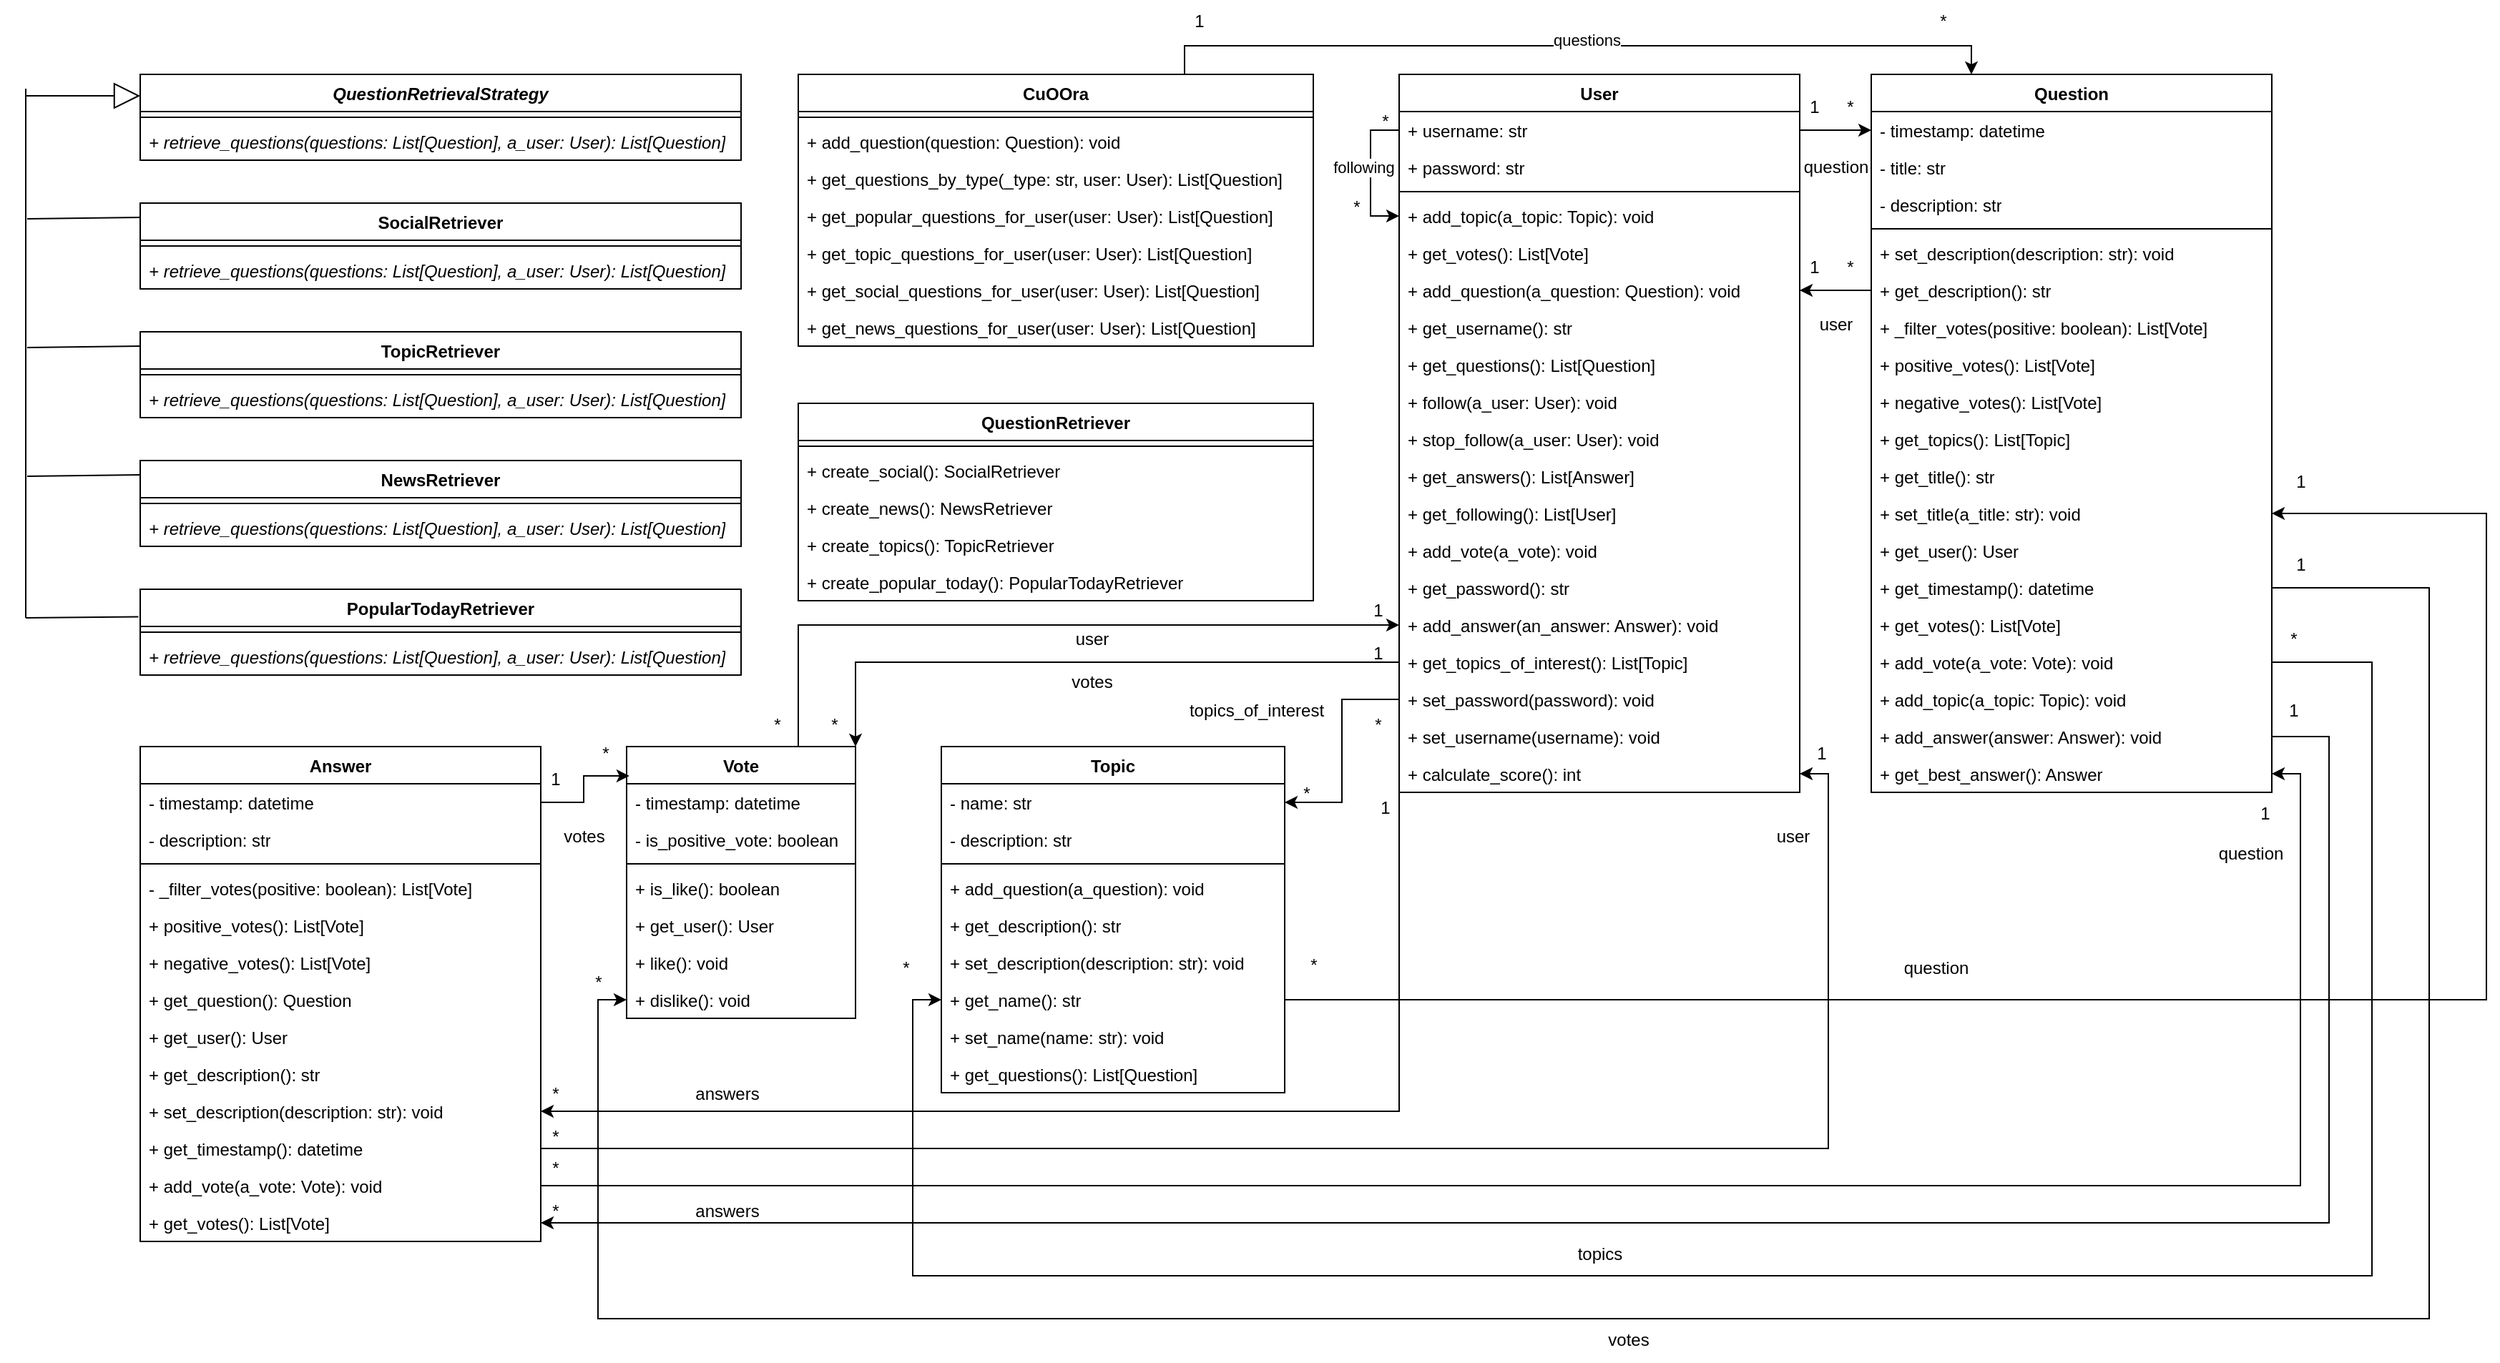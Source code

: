 <mxfile version="26.2.1">
  <diagram id="C5RBs43oDa-KdzZeNtuy" name="Page-1">
    <mxGraphModel dx="1207" dy="559" grid="1" gridSize="10" guides="1" tooltips="1" connect="1" arrows="1" fold="1" page="1" pageScale="1" pageWidth="827" pageHeight="1169" math="0" shadow="0">
      <root>
        <mxCell id="WIyWlLk6GJQsqaUBKTNV-0" />
        <mxCell id="WIyWlLk6GJQsqaUBKTNV-1" parent="WIyWlLk6GJQsqaUBKTNV-0" />
        <mxCell id="xFbKde7VfyN_ojjTYTvC-128" style="edgeStyle=orthogonalEdgeStyle;rounded=0;orthogonalLoop=1;jettySize=auto;html=1;exitX=0.75;exitY=0;exitDx=0;exitDy=0;entryX=0.25;entryY=0;entryDx=0;entryDy=0;" parent="WIyWlLk6GJQsqaUBKTNV-1" source="xFbKde7VfyN_ojjTYTvC-0" target="xFbKde7VfyN_ojjTYTvC-89" edge="1">
          <mxGeometry relative="1" as="geometry" />
        </mxCell>
        <mxCell id="XX5u9pZecFSkbm5xjFgC-2" value="questions" style="edgeLabel;html=1;align=center;verticalAlign=middle;resizable=0;points=[];" vertex="1" connectable="0" parent="xFbKde7VfyN_ojjTYTvC-128">
          <mxGeometry x="0.021" y="4" relative="1" as="geometry">
            <mxPoint as="offset" />
          </mxGeometry>
        </mxCell>
        <mxCell id="xFbKde7VfyN_ojjTYTvC-0" value="CuOOra" style="swimlane;fontStyle=1;align=center;verticalAlign=top;childLayout=stackLayout;horizontal=1;startSize=26;horizontalStack=0;resizeParent=1;resizeParentMax=0;resizeLast=0;collapsible=1;marginBottom=0;whiteSpace=wrap;html=1;" parent="WIyWlLk6GJQsqaUBKTNV-1" vertex="1">
          <mxGeometry x="580" y="240" width="360" height="190" as="geometry" />
        </mxCell>
        <mxCell id="xFbKde7VfyN_ojjTYTvC-2" value="" style="line;strokeWidth=1;fillColor=none;align=left;verticalAlign=middle;spacingTop=-1;spacingLeft=3;spacingRight=3;rotatable=0;labelPosition=right;points=[];portConstraint=eastwest;strokeColor=inherit;" parent="xFbKde7VfyN_ojjTYTvC-0" vertex="1">
          <mxGeometry y="26" width="360" height="8" as="geometry" />
        </mxCell>
        <mxCell id="xFbKde7VfyN_ojjTYTvC-3" value="+ add_question(question: Question): void" style="text;strokeColor=none;fillColor=none;align=left;verticalAlign=top;spacingLeft=4;spacingRight=4;overflow=hidden;rotatable=0;points=[[0,0.5],[1,0.5]];portConstraint=eastwest;whiteSpace=wrap;html=1;" parent="xFbKde7VfyN_ojjTYTvC-0" vertex="1">
          <mxGeometry y="34" width="360" height="26" as="geometry" />
        </mxCell>
        <mxCell id="xFbKde7VfyN_ojjTYTvC-6" value="+ get_questions_by_type(_type: str, user: User): List[Question]&lt;span style=&quot;color: rgba(0, 0, 0, 0); font-family: monospace; font-size: 0px; text-wrap-mode: nowrap;&quot;&gt;%dd3CmxGraphModel%3E%3Croot%3E%3CmxCell%20id%3D%220%22%2F%3E%3CmxCell%20id%3D%221%22%20parent%3D%220%22%2F%3E%3CmxCell%20id%3D%222%22%20value%3D%22%2B%20add_question(question)%3A%20void%22%20style%3D%22text%3BstrokeColor%3Dnone%3BfillColor%3Dnone%3Balign%3Dleft%3BverticalAlign%3Dtop%3BspacingLeft%3D4%3BspacingRight%3D4%3Boverflow%3Dhidden%3Brotatable%3D0%3Bpoints%3D%5B%5B0%2C0.5%5D%2C%5B1%2C0.5%5D%5D%3BportConstraint%3Deastwest%3BwhiteSpace%3Dwrap%3Bhtml%3D1%3B%22%20vertex%3D%221%22%20parent%3D%221%22%3E%3CmxGeometry%20x%3D%22480%22%20y%3D%22744%22%20width%3D%22190%22%20height%3D%2226%22%20as%3D%22geometry%22%2F%3E%3C%2FmxCell%3E%3C%2Froot%3E%3C%2FmxGraphModel%3E&lt;/span&gt;" style="text;strokeColor=none;fillColor=none;align=left;verticalAlign=top;spacingLeft=4;spacingRight=4;overflow=hidden;rotatable=0;points=[[0,0.5],[1,0.5]];portConstraint=eastwest;whiteSpace=wrap;html=1;" parent="xFbKde7VfyN_ojjTYTvC-0" vertex="1">
          <mxGeometry y="60" width="360" height="26" as="geometry" />
        </mxCell>
        <mxCell id="xFbKde7VfyN_ojjTYTvC-14" value="+&amp;nbsp;get_popular_questions_for_user(user: User): List[Question]" style="text;strokeColor=none;fillColor=none;align=left;verticalAlign=top;spacingLeft=4;spacingRight=4;overflow=hidden;rotatable=0;points=[[0,0.5],[1,0.5]];portConstraint=eastwest;whiteSpace=wrap;html=1;" parent="xFbKde7VfyN_ojjTYTvC-0" vertex="1">
          <mxGeometry y="86" width="360" height="26" as="geometry" />
        </mxCell>
        <mxCell id="xFbKde7VfyN_ojjTYTvC-13" value="+&amp;nbsp;get_topic_questions_for_user(user: User): List[Question]" style="text;strokeColor=none;fillColor=none;align=left;verticalAlign=top;spacingLeft=4;spacingRight=4;overflow=hidden;rotatable=0;points=[[0,0.5],[1,0.5]];portConstraint=eastwest;whiteSpace=wrap;html=1;" parent="xFbKde7VfyN_ojjTYTvC-0" vertex="1">
          <mxGeometry y="112" width="360" height="26" as="geometry" />
        </mxCell>
        <mxCell id="xFbKde7VfyN_ojjTYTvC-15" value="+&amp;nbsp;get_social_questions_for_user(user: User): List[Question]" style="text;strokeColor=none;fillColor=none;align=left;verticalAlign=top;spacingLeft=4;spacingRight=4;overflow=hidden;rotatable=0;points=[[0,0.5],[1,0.5]];portConstraint=eastwest;whiteSpace=wrap;html=1;" parent="xFbKde7VfyN_ojjTYTvC-0" vertex="1">
          <mxGeometry y="138" width="360" height="26" as="geometry" />
        </mxCell>
        <mxCell id="xFbKde7VfyN_ojjTYTvC-16" value="+&amp;nbsp;get_news_questions_for_user(user: User): List[Question]" style="text;strokeColor=none;fillColor=none;align=left;verticalAlign=top;spacingLeft=4;spacingRight=4;overflow=hidden;rotatable=0;points=[[0,0.5],[1,0.5]];portConstraint=eastwest;whiteSpace=wrap;html=1;" parent="xFbKde7VfyN_ojjTYTvC-0" vertex="1">
          <mxGeometry y="164" width="360" height="26" as="geometry" />
        </mxCell>
        <mxCell id="xFbKde7VfyN_ojjTYTvC-7" value="&lt;i&gt;QuestionRetrievalStrategy&lt;/i&gt;" style="swimlane;fontStyle=1;align=center;verticalAlign=top;childLayout=stackLayout;horizontal=1;startSize=26;horizontalStack=0;resizeParent=1;resizeParentMax=0;resizeLast=0;collapsible=1;marginBottom=0;whiteSpace=wrap;html=1;" parent="WIyWlLk6GJQsqaUBKTNV-1" vertex="1">
          <mxGeometry x="120" y="240" width="420" height="60" as="geometry" />
        </mxCell>
        <mxCell id="xFbKde7VfyN_ojjTYTvC-9" value="" style="line;strokeWidth=1;fillColor=none;align=left;verticalAlign=middle;spacingTop=-1;spacingLeft=3;spacingRight=3;rotatable=0;labelPosition=right;points=[];portConstraint=eastwest;strokeColor=inherit;" parent="xFbKde7VfyN_ojjTYTvC-7" vertex="1">
          <mxGeometry y="26" width="420" height="8" as="geometry" />
        </mxCell>
        <mxCell id="xFbKde7VfyN_ojjTYTvC-10" value="&lt;i&gt;+&amp;nbsp;retrieve_questions(questions: List[Question], a_user: User): List[Question]&lt;/i&gt;" style="text;strokeColor=none;fillColor=none;align=left;verticalAlign=top;spacingLeft=4;spacingRight=4;overflow=hidden;rotatable=0;points=[[0,0.5],[1,0.5]];portConstraint=eastwest;whiteSpace=wrap;html=1;" parent="xFbKde7VfyN_ojjTYTvC-7" vertex="1">
          <mxGeometry y="34" width="420" height="26" as="geometry" />
        </mxCell>
        <mxCell id="xFbKde7VfyN_ojjTYTvC-18" value="SocialRetriever" style="swimlane;fontStyle=1;align=center;verticalAlign=top;childLayout=stackLayout;horizontal=1;startSize=26;horizontalStack=0;resizeParent=1;resizeParentMax=0;resizeLast=0;collapsible=1;marginBottom=0;whiteSpace=wrap;html=1;" parent="WIyWlLk6GJQsqaUBKTNV-1" vertex="1">
          <mxGeometry x="120" y="330" width="420" height="60" as="geometry" />
        </mxCell>
        <mxCell id="xFbKde7VfyN_ojjTYTvC-20" value="" style="line;strokeWidth=1;fillColor=none;align=left;verticalAlign=middle;spacingTop=-1;spacingLeft=3;spacingRight=3;rotatable=0;labelPosition=right;points=[];portConstraint=eastwest;strokeColor=inherit;" parent="xFbKde7VfyN_ojjTYTvC-18" vertex="1">
          <mxGeometry y="26" width="420" height="8" as="geometry" />
        </mxCell>
        <mxCell id="xFbKde7VfyN_ojjTYTvC-21" value="&lt;i&gt;+&amp;nbsp;retrieve_questions(questions: List[Question], a_user: User): List[Question]&lt;/i&gt;" style="text;strokeColor=none;fillColor=none;align=left;verticalAlign=top;spacingLeft=4;spacingRight=4;overflow=hidden;rotatable=0;points=[[0,0.5],[1,0.5]];portConstraint=eastwest;whiteSpace=wrap;html=1;" parent="xFbKde7VfyN_ojjTYTvC-18" vertex="1">
          <mxGeometry y="34" width="420" height="26" as="geometry" />
        </mxCell>
        <mxCell id="xFbKde7VfyN_ojjTYTvC-22" value="TopicRetriever" style="swimlane;fontStyle=1;align=center;verticalAlign=top;childLayout=stackLayout;horizontal=1;startSize=26;horizontalStack=0;resizeParent=1;resizeParentMax=0;resizeLast=0;collapsible=1;marginBottom=0;whiteSpace=wrap;html=1;" parent="WIyWlLk6GJQsqaUBKTNV-1" vertex="1">
          <mxGeometry x="120" y="420" width="420" height="60" as="geometry" />
        </mxCell>
        <mxCell id="xFbKde7VfyN_ojjTYTvC-24" value="" style="line;strokeWidth=1;fillColor=none;align=left;verticalAlign=middle;spacingTop=-1;spacingLeft=3;spacingRight=3;rotatable=0;labelPosition=right;points=[];portConstraint=eastwest;strokeColor=inherit;" parent="xFbKde7VfyN_ojjTYTvC-22" vertex="1">
          <mxGeometry y="26" width="420" height="8" as="geometry" />
        </mxCell>
        <mxCell id="xFbKde7VfyN_ojjTYTvC-25" value="&lt;i&gt;+&amp;nbsp;retrieve_questions(questions: List[Question], a_user: User): List[Question]&lt;/i&gt;" style="text;strokeColor=none;fillColor=none;align=left;verticalAlign=top;spacingLeft=4;spacingRight=4;overflow=hidden;rotatable=0;points=[[0,0.5],[1,0.5]];portConstraint=eastwest;whiteSpace=wrap;html=1;" parent="xFbKde7VfyN_ojjTYTvC-22" vertex="1">
          <mxGeometry y="34" width="420" height="26" as="geometry" />
        </mxCell>
        <mxCell id="xFbKde7VfyN_ojjTYTvC-26" value="NewsRetriever" style="swimlane;fontStyle=1;align=center;verticalAlign=top;childLayout=stackLayout;horizontal=1;startSize=26;horizontalStack=0;resizeParent=1;resizeParentMax=0;resizeLast=0;collapsible=1;marginBottom=0;whiteSpace=wrap;html=1;" parent="WIyWlLk6GJQsqaUBKTNV-1" vertex="1">
          <mxGeometry x="120" y="510" width="420" height="60" as="geometry" />
        </mxCell>
        <mxCell id="xFbKde7VfyN_ojjTYTvC-28" value="" style="line;strokeWidth=1;fillColor=none;align=left;verticalAlign=middle;spacingTop=-1;spacingLeft=3;spacingRight=3;rotatable=0;labelPosition=right;points=[];portConstraint=eastwest;strokeColor=inherit;" parent="xFbKde7VfyN_ojjTYTvC-26" vertex="1">
          <mxGeometry y="26" width="420" height="8" as="geometry" />
        </mxCell>
        <mxCell id="xFbKde7VfyN_ojjTYTvC-29" value="&lt;i&gt;+&amp;nbsp;retrieve_questions(questions: List[Question], a_user: User): List[Question]&lt;/i&gt;" style="text;strokeColor=none;fillColor=none;align=left;verticalAlign=top;spacingLeft=4;spacingRight=4;overflow=hidden;rotatable=0;points=[[0,0.5],[1,0.5]];portConstraint=eastwest;whiteSpace=wrap;html=1;" parent="xFbKde7VfyN_ojjTYTvC-26" vertex="1">
          <mxGeometry y="34" width="420" height="26" as="geometry" />
        </mxCell>
        <mxCell id="xFbKde7VfyN_ojjTYTvC-30" value="PopularTodayRetriever" style="swimlane;fontStyle=1;align=center;verticalAlign=top;childLayout=stackLayout;horizontal=1;startSize=26;horizontalStack=0;resizeParent=1;resizeParentMax=0;resizeLast=0;collapsible=1;marginBottom=0;whiteSpace=wrap;html=1;" parent="WIyWlLk6GJQsqaUBKTNV-1" vertex="1">
          <mxGeometry x="120" y="600" width="420" height="60" as="geometry" />
        </mxCell>
        <mxCell id="xFbKde7VfyN_ojjTYTvC-31" value="" style="line;strokeWidth=1;fillColor=none;align=left;verticalAlign=middle;spacingTop=-1;spacingLeft=3;spacingRight=3;rotatable=0;labelPosition=right;points=[];portConstraint=eastwest;strokeColor=inherit;" parent="xFbKde7VfyN_ojjTYTvC-30" vertex="1">
          <mxGeometry y="26" width="420" height="8" as="geometry" />
        </mxCell>
        <mxCell id="xFbKde7VfyN_ojjTYTvC-32" value="&lt;i&gt;+&amp;nbsp;retrieve_questions(questions: List[Question], a_user: User): List[Question]&lt;/i&gt;" style="text;strokeColor=none;fillColor=none;align=left;verticalAlign=top;spacingLeft=4;spacingRight=4;overflow=hidden;rotatable=0;points=[[0,0.5],[1,0.5]];portConstraint=eastwest;whiteSpace=wrap;html=1;" parent="xFbKde7VfyN_ojjTYTvC-30" vertex="1">
          <mxGeometry y="34" width="420" height="26" as="geometry" />
        </mxCell>
        <mxCell id="xFbKde7VfyN_ojjTYTvC-33" value="QuestionRetriever" style="swimlane;fontStyle=1;align=center;verticalAlign=top;childLayout=stackLayout;horizontal=1;startSize=26;horizontalStack=0;resizeParent=1;resizeParentMax=0;resizeLast=0;collapsible=1;marginBottom=0;whiteSpace=wrap;html=1;" parent="WIyWlLk6GJQsqaUBKTNV-1" vertex="1">
          <mxGeometry x="580" y="470" width="360" height="138" as="geometry" />
        </mxCell>
        <mxCell id="xFbKde7VfyN_ojjTYTvC-35" value="" style="line;strokeWidth=1;fillColor=none;align=left;verticalAlign=middle;spacingTop=-1;spacingLeft=3;spacingRight=3;rotatable=0;labelPosition=right;points=[];portConstraint=eastwest;strokeColor=inherit;" parent="xFbKde7VfyN_ojjTYTvC-33" vertex="1">
          <mxGeometry y="26" width="360" height="8" as="geometry" />
        </mxCell>
        <mxCell id="xFbKde7VfyN_ojjTYTvC-36" value="+ create_social(): SocialRetriever" style="text;strokeColor=none;fillColor=none;align=left;verticalAlign=top;spacingLeft=4;spacingRight=4;overflow=hidden;rotatable=0;points=[[0,0.5],[1,0.5]];portConstraint=eastwest;whiteSpace=wrap;html=1;" parent="xFbKde7VfyN_ojjTYTvC-33" vertex="1">
          <mxGeometry y="34" width="360" height="26" as="geometry" />
        </mxCell>
        <mxCell id="xFbKde7VfyN_ojjTYTvC-37" value="+ create_news(): NewsRetriever" style="text;strokeColor=none;fillColor=none;align=left;verticalAlign=top;spacingLeft=4;spacingRight=4;overflow=hidden;rotatable=0;points=[[0,0.5],[1,0.5]];portConstraint=eastwest;whiteSpace=wrap;html=1;" parent="xFbKde7VfyN_ojjTYTvC-33" vertex="1">
          <mxGeometry y="60" width="360" height="26" as="geometry" />
        </mxCell>
        <mxCell id="xFbKde7VfyN_ojjTYTvC-38" value="+ create_topics(): TopicRetriever" style="text;strokeColor=none;fillColor=none;align=left;verticalAlign=top;spacingLeft=4;spacingRight=4;overflow=hidden;rotatable=0;points=[[0,0.5],[1,0.5]];portConstraint=eastwest;whiteSpace=wrap;html=1;" parent="xFbKde7VfyN_ojjTYTvC-33" vertex="1">
          <mxGeometry y="86" width="360" height="26" as="geometry" />
        </mxCell>
        <mxCell id="xFbKde7VfyN_ojjTYTvC-39" value="+ create_popular_today(): PopularTodayRetriever" style="text;strokeColor=none;fillColor=none;align=left;verticalAlign=top;spacingLeft=4;spacingRight=4;overflow=hidden;rotatable=0;points=[[0,0.5],[1,0.5]];portConstraint=eastwest;whiteSpace=wrap;html=1;" parent="xFbKde7VfyN_ojjTYTvC-33" vertex="1">
          <mxGeometry y="112" width="360" height="26" as="geometry" />
        </mxCell>
        <mxCell id="xFbKde7VfyN_ojjTYTvC-40" value="Answer" style="swimlane;fontStyle=1;align=center;verticalAlign=top;childLayout=stackLayout;horizontal=1;startSize=26;horizontalStack=0;resizeParent=1;resizeParentMax=0;resizeLast=0;collapsible=1;marginBottom=0;whiteSpace=wrap;html=1;" parent="WIyWlLk6GJQsqaUBKTNV-1" vertex="1">
          <mxGeometry x="120" y="710" width="280" height="346" as="geometry" />
        </mxCell>
        <mxCell id="xFbKde7VfyN_ojjTYTvC-41" value="- timestamp: datetime" style="text;strokeColor=none;fillColor=none;align=left;verticalAlign=top;spacingLeft=4;spacingRight=4;overflow=hidden;rotatable=0;points=[[0,0.5],[1,0.5]];portConstraint=eastwest;whiteSpace=wrap;html=1;" parent="xFbKde7VfyN_ojjTYTvC-40" vertex="1">
          <mxGeometry y="26" width="280" height="26" as="geometry" />
        </mxCell>
        <mxCell id="xFbKde7VfyN_ojjTYTvC-44" value="- description: str" style="text;strokeColor=none;fillColor=none;align=left;verticalAlign=top;spacingLeft=4;spacingRight=4;overflow=hidden;rotatable=0;points=[[0,0.5],[1,0.5]];portConstraint=eastwest;whiteSpace=wrap;html=1;" parent="xFbKde7VfyN_ojjTYTvC-40" vertex="1">
          <mxGeometry y="52" width="280" height="26" as="geometry" />
        </mxCell>
        <mxCell id="xFbKde7VfyN_ojjTYTvC-42" value="" style="line;strokeWidth=1;fillColor=none;align=left;verticalAlign=middle;spacingTop=-1;spacingLeft=3;spacingRight=3;rotatable=0;labelPosition=right;points=[];portConstraint=eastwest;strokeColor=inherit;" parent="xFbKde7VfyN_ojjTYTvC-40" vertex="1">
          <mxGeometry y="78" width="280" height="8" as="geometry" />
        </mxCell>
        <mxCell id="xFbKde7VfyN_ojjTYTvC-43" value="- _filter_votes(positive: boolean): List[Vote]" style="text;strokeColor=none;fillColor=none;align=left;verticalAlign=top;spacingLeft=4;spacingRight=4;overflow=hidden;rotatable=0;points=[[0,0.5],[1,0.5]];portConstraint=eastwest;whiteSpace=wrap;html=1;" parent="xFbKde7VfyN_ojjTYTvC-40" vertex="1">
          <mxGeometry y="86" width="280" height="26" as="geometry" />
        </mxCell>
        <mxCell id="xFbKde7VfyN_ojjTYTvC-45" value="+&amp;nbsp;positive_votes(): List[Vote]" style="text;strokeColor=none;fillColor=none;align=left;verticalAlign=top;spacingLeft=4;spacingRight=4;overflow=hidden;rotatable=0;points=[[0,0.5],[1,0.5]];portConstraint=eastwest;whiteSpace=wrap;html=1;" parent="xFbKde7VfyN_ojjTYTvC-40" vertex="1">
          <mxGeometry y="112" width="280" height="26" as="geometry" />
        </mxCell>
        <mxCell id="xFbKde7VfyN_ojjTYTvC-46" value="+ negative_votes(): List[Vote]" style="text;strokeColor=none;fillColor=none;align=left;verticalAlign=top;spacingLeft=4;spacingRight=4;overflow=hidden;rotatable=0;points=[[0,0.5],[1,0.5]];portConstraint=eastwest;whiteSpace=wrap;html=1;" parent="xFbKde7VfyN_ojjTYTvC-40" vertex="1">
          <mxGeometry y="138" width="280" height="26" as="geometry" />
        </mxCell>
        <mxCell id="xFbKde7VfyN_ojjTYTvC-47" value="+ get_question(): Question" style="text;strokeColor=none;fillColor=none;align=left;verticalAlign=top;spacingLeft=4;spacingRight=4;overflow=hidden;rotatable=0;points=[[0,0.5],[1,0.5]];portConstraint=eastwest;whiteSpace=wrap;html=1;" parent="xFbKde7VfyN_ojjTYTvC-40" vertex="1">
          <mxGeometry y="164" width="280" height="26" as="geometry" />
        </mxCell>
        <mxCell id="xFbKde7VfyN_ojjTYTvC-48" value="+ get_user(): User" style="text;strokeColor=none;fillColor=none;align=left;verticalAlign=top;spacingLeft=4;spacingRight=4;overflow=hidden;rotatable=0;points=[[0,0.5],[1,0.5]];portConstraint=eastwest;whiteSpace=wrap;html=1;" parent="xFbKde7VfyN_ojjTYTvC-40" vertex="1">
          <mxGeometry y="190" width="280" height="26" as="geometry" />
        </mxCell>
        <mxCell id="xFbKde7VfyN_ojjTYTvC-50" value="+ get_description(): str" style="text;strokeColor=none;fillColor=none;align=left;verticalAlign=top;spacingLeft=4;spacingRight=4;overflow=hidden;rotatable=0;points=[[0,0.5],[1,0.5]];portConstraint=eastwest;whiteSpace=wrap;html=1;" parent="xFbKde7VfyN_ojjTYTvC-40" vertex="1">
          <mxGeometry y="216" width="280" height="26" as="geometry" />
        </mxCell>
        <mxCell id="xFbKde7VfyN_ojjTYTvC-49" value="+ set_description(description: str): void" style="text;strokeColor=none;fillColor=none;align=left;verticalAlign=top;spacingLeft=4;spacingRight=4;overflow=hidden;rotatable=0;points=[[0,0.5],[1,0.5]];portConstraint=eastwest;whiteSpace=wrap;html=1;" parent="xFbKde7VfyN_ojjTYTvC-40" vertex="1">
          <mxGeometry y="242" width="280" height="26" as="geometry" />
        </mxCell>
        <mxCell id="xFbKde7VfyN_ojjTYTvC-51" value="+ get_timestamp(): datetime" style="text;strokeColor=none;fillColor=none;align=left;verticalAlign=top;spacingLeft=4;spacingRight=4;overflow=hidden;rotatable=0;points=[[0,0.5],[1,0.5]];portConstraint=eastwest;whiteSpace=wrap;html=1;" parent="xFbKde7VfyN_ojjTYTvC-40" vertex="1">
          <mxGeometry y="268" width="280" height="26" as="geometry" />
        </mxCell>
        <mxCell id="xFbKde7VfyN_ojjTYTvC-52" value="+ add_vote(a_vote: Vote): void" style="text;strokeColor=none;fillColor=none;align=left;verticalAlign=top;spacingLeft=4;spacingRight=4;overflow=hidden;rotatable=0;points=[[0,0.5],[1,0.5]];portConstraint=eastwest;whiteSpace=wrap;html=1;" parent="xFbKde7VfyN_ojjTYTvC-40" vertex="1">
          <mxGeometry y="294" width="280" height="26" as="geometry" />
        </mxCell>
        <mxCell id="xFbKde7VfyN_ojjTYTvC-53" value="+ get_votes(): List[Vote]" style="text;strokeColor=none;fillColor=none;align=left;verticalAlign=top;spacingLeft=4;spacingRight=4;overflow=hidden;rotatable=0;points=[[0,0.5],[1,0.5]];portConstraint=eastwest;whiteSpace=wrap;html=1;" parent="xFbKde7VfyN_ojjTYTvC-40" vertex="1">
          <mxGeometry y="320" width="280" height="26" as="geometry" />
        </mxCell>
        <mxCell id="xFbKde7VfyN_ojjTYTvC-54" value="User" style="swimlane;fontStyle=1;align=center;verticalAlign=top;childLayout=stackLayout;horizontal=1;startSize=26;horizontalStack=0;resizeParent=1;resizeParentMax=0;resizeLast=0;collapsible=1;marginBottom=0;whiteSpace=wrap;html=1;" parent="WIyWlLk6GJQsqaUBKTNV-1" vertex="1">
          <mxGeometry x="1000" y="240" width="280" height="502" as="geometry" />
        </mxCell>
        <mxCell id="xFbKde7VfyN_ojjTYTvC-133" style="edgeStyle=orthogonalEdgeStyle;rounded=0;orthogonalLoop=1;jettySize=auto;html=1;exitX=0;exitY=0.5;exitDx=0;exitDy=0;entryX=0;entryY=0.5;entryDx=0;entryDy=0;" parent="xFbKde7VfyN_ojjTYTvC-54" source="xFbKde7VfyN_ojjTYTvC-55" target="xFbKde7VfyN_ojjTYTvC-57" edge="1">
          <mxGeometry relative="1" as="geometry" />
        </mxCell>
        <mxCell id="XX5u9pZecFSkbm5xjFgC-5" value="following" style="edgeLabel;html=1;align=center;verticalAlign=middle;resizable=0;points=[];" vertex="1" connectable="0" parent="xFbKde7VfyN_ojjTYTvC-133">
          <mxGeometry x="-0.022" relative="1" as="geometry">
            <mxPoint x="-5" y="-3" as="offset" />
          </mxGeometry>
        </mxCell>
        <mxCell id="xFbKde7VfyN_ojjTYTvC-55" value="+ username: str" style="text;strokeColor=none;fillColor=none;align=left;verticalAlign=top;spacingLeft=4;spacingRight=4;overflow=hidden;rotatable=0;points=[[0,0.5],[1,0.5]];portConstraint=eastwest;whiteSpace=wrap;html=1;" parent="xFbKde7VfyN_ojjTYTvC-54" vertex="1">
          <mxGeometry y="26" width="280" height="26" as="geometry" />
        </mxCell>
        <mxCell id="xFbKde7VfyN_ojjTYTvC-58" value="+ password: str" style="text;strokeColor=none;fillColor=none;align=left;verticalAlign=top;spacingLeft=4;spacingRight=4;overflow=hidden;rotatable=0;points=[[0,0.5],[1,0.5]];portConstraint=eastwest;whiteSpace=wrap;html=1;" parent="xFbKde7VfyN_ojjTYTvC-54" vertex="1">
          <mxGeometry y="52" width="280" height="26" as="geometry" />
        </mxCell>
        <mxCell id="xFbKde7VfyN_ojjTYTvC-56" value="" style="line;strokeWidth=1;fillColor=none;align=left;verticalAlign=middle;spacingTop=-1;spacingLeft=3;spacingRight=3;rotatable=0;labelPosition=right;points=[];portConstraint=eastwest;strokeColor=inherit;" parent="xFbKde7VfyN_ojjTYTvC-54" vertex="1">
          <mxGeometry y="78" width="280" height="8" as="geometry" />
        </mxCell>
        <mxCell id="xFbKde7VfyN_ojjTYTvC-57" value="+&amp;nbsp;add_topic(a_topic: Topic): void" style="text;strokeColor=none;fillColor=none;align=left;verticalAlign=top;spacingLeft=4;spacingRight=4;overflow=hidden;rotatable=0;points=[[0,0.5],[1,0.5]];portConstraint=eastwest;whiteSpace=wrap;html=1;" parent="xFbKde7VfyN_ojjTYTvC-54" vertex="1">
          <mxGeometry y="86" width="280" height="26" as="geometry" />
        </mxCell>
        <mxCell id="xFbKde7VfyN_ojjTYTvC-60" value="+&amp;nbsp;get_votes(): List[Vote]" style="text;strokeColor=none;fillColor=none;align=left;verticalAlign=top;spacingLeft=4;spacingRight=4;overflow=hidden;rotatable=0;points=[[0,0.5],[1,0.5]];portConstraint=eastwest;whiteSpace=wrap;html=1;" parent="xFbKde7VfyN_ojjTYTvC-54" vertex="1">
          <mxGeometry y="112" width="280" height="26" as="geometry" />
        </mxCell>
        <mxCell id="xFbKde7VfyN_ojjTYTvC-63" value="+&amp;nbsp;add_question(a_question: Question): void" style="text;strokeColor=none;fillColor=none;align=left;verticalAlign=top;spacingLeft=4;spacingRight=4;overflow=hidden;rotatable=0;points=[[0,0.5],[1,0.5]];portConstraint=eastwest;whiteSpace=wrap;html=1;" parent="xFbKde7VfyN_ojjTYTvC-54" vertex="1">
          <mxGeometry y="138" width="280" height="26" as="geometry" />
        </mxCell>
        <mxCell id="xFbKde7VfyN_ojjTYTvC-64" value="+&amp;nbsp;get_username(): str" style="text;strokeColor=none;fillColor=none;align=left;verticalAlign=top;spacingLeft=4;spacingRight=4;overflow=hidden;rotatable=0;points=[[0,0.5],[1,0.5]];portConstraint=eastwest;whiteSpace=wrap;html=1;" parent="xFbKde7VfyN_ojjTYTvC-54" vertex="1">
          <mxGeometry y="164" width="280" height="26" as="geometry" />
        </mxCell>
        <mxCell id="xFbKde7VfyN_ojjTYTvC-65" value="+&amp;nbsp;get_questions(): List[Question]" style="text;strokeColor=none;fillColor=none;align=left;verticalAlign=top;spacingLeft=4;spacingRight=4;overflow=hidden;rotatable=0;points=[[0,0.5],[1,0.5]];portConstraint=eastwest;whiteSpace=wrap;html=1;" parent="xFbKde7VfyN_ojjTYTvC-54" vertex="1">
          <mxGeometry y="190" width="280" height="26" as="geometry" />
        </mxCell>
        <mxCell id="xFbKde7VfyN_ojjTYTvC-66" value="+&amp;nbsp;follow(a_user: User): void" style="text;strokeColor=none;fillColor=none;align=left;verticalAlign=top;spacingLeft=4;spacingRight=4;overflow=hidden;rotatable=0;points=[[0,0.5],[1,0.5]];portConstraint=eastwest;whiteSpace=wrap;html=1;" parent="xFbKde7VfyN_ojjTYTvC-54" vertex="1">
          <mxGeometry y="216" width="280" height="26" as="geometry" />
        </mxCell>
        <mxCell id="xFbKde7VfyN_ojjTYTvC-67" value="+ stop_follow(a_user: User): void" style="text;strokeColor=none;fillColor=none;align=left;verticalAlign=top;spacingLeft=4;spacingRight=4;overflow=hidden;rotatable=0;points=[[0,0.5],[1,0.5]];portConstraint=eastwest;whiteSpace=wrap;html=1;" parent="xFbKde7VfyN_ojjTYTvC-54" vertex="1">
          <mxGeometry y="242" width="280" height="26" as="geometry" />
        </mxCell>
        <mxCell id="xFbKde7VfyN_ojjTYTvC-68" value="+ get_answers(): List[Answer]" style="text;strokeColor=none;fillColor=none;align=left;verticalAlign=top;spacingLeft=4;spacingRight=4;overflow=hidden;rotatable=0;points=[[0,0.5],[1,0.5]];portConstraint=eastwest;whiteSpace=wrap;html=1;" parent="xFbKde7VfyN_ojjTYTvC-54" vertex="1">
          <mxGeometry y="268" width="280" height="26" as="geometry" />
        </mxCell>
        <mxCell id="xFbKde7VfyN_ojjTYTvC-73" value="+&amp;nbsp;get_following(): List[User]" style="text;strokeColor=none;fillColor=none;align=left;verticalAlign=top;spacingLeft=4;spacingRight=4;overflow=hidden;rotatable=0;points=[[0,0.5],[1,0.5]];portConstraint=eastwest;whiteSpace=wrap;html=1;" parent="xFbKde7VfyN_ojjTYTvC-54" vertex="1">
          <mxGeometry y="294" width="280" height="26" as="geometry" />
        </mxCell>
        <mxCell id="xFbKde7VfyN_ojjTYTvC-74" value="+ add_vote(a_vote): void" style="text;strokeColor=none;fillColor=none;align=left;verticalAlign=top;spacingLeft=4;spacingRight=4;overflow=hidden;rotatable=0;points=[[0,0.5],[1,0.5]];portConstraint=eastwest;whiteSpace=wrap;html=1;" parent="xFbKde7VfyN_ojjTYTvC-54" vertex="1">
          <mxGeometry y="320" width="280" height="26" as="geometry" />
        </mxCell>
        <mxCell id="xFbKde7VfyN_ojjTYTvC-75" value="+ get_password(): str" style="text;strokeColor=none;fillColor=none;align=left;verticalAlign=top;spacingLeft=4;spacingRight=4;overflow=hidden;rotatable=0;points=[[0,0.5],[1,0.5]];portConstraint=eastwest;whiteSpace=wrap;html=1;" parent="xFbKde7VfyN_ojjTYTvC-54" vertex="1">
          <mxGeometry y="346" width="280" height="26" as="geometry" />
        </mxCell>
        <mxCell id="xFbKde7VfyN_ojjTYTvC-76" value="+&amp;nbsp;add_answer(an_answer: Answer): void" style="text;strokeColor=none;fillColor=none;align=left;verticalAlign=top;spacingLeft=4;spacingRight=4;overflow=hidden;rotatable=0;points=[[0,0.5],[1,0.5]];portConstraint=eastwest;whiteSpace=wrap;html=1;" parent="xFbKde7VfyN_ojjTYTvC-54" vertex="1">
          <mxGeometry y="372" width="280" height="26" as="geometry" />
        </mxCell>
        <mxCell id="xFbKde7VfyN_ojjTYTvC-77" value="+&amp;nbsp;get_topics_of_interest(): List[Topic]" style="text;strokeColor=none;fillColor=none;align=left;verticalAlign=top;spacingLeft=4;spacingRight=4;overflow=hidden;rotatable=0;points=[[0,0.5],[1,0.5]];portConstraint=eastwest;whiteSpace=wrap;html=1;" parent="xFbKde7VfyN_ojjTYTvC-54" vertex="1">
          <mxGeometry y="398" width="280" height="26" as="geometry" />
        </mxCell>
        <mxCell id="xFbKde7VfyN_ojjTYTvC-78" value="+&amp;nbsp;set_password(password): void" style="text;strokeColor=none;fillColor=none;align=left;verticalAlign=top;spacingLeft=4;spacingRight=4;overflow=hidden;rotatable=0;points=[[0,0.5],[1,0.5]];portConstraint=eastwest;whiteSpace=wrap;html=1;" parent="xFbKde7VfyN_ojjTYTvC-54" vertex="1">
          <mxGeometry y="424" width="280" height="26" as="geometry" />
        </mxCell>
        <mxCell id="xFbKde7VfyN_ojjTYTvC-79" value="+&amp;nbsp;set_username(username): void" style="text;strokeColor=none;fillColor=none;align=left;verticalAlign=top;spacingLeft=4;spacingRight=4;overflow=hidden;rotatable=0;points=[[0,0.5],[1,0.5]];portConstraint=eastwest;whiteSpace=wrap;html=1;" parent="xFbKde7VfyN_ojjTYTvC-54" vertex="1">
          <mxGeometry y="450" width="280" height="26" as="geometry" />
        </mxCell>
        <mxCell id="xFbKde7VfyN_ojjTYTvC-80" value="+&amp;nbsp;calculate_score(): int" style="text;strokeColor=none;fillColor=none;align=left;verticalAlign=top;spacingLeft=4;spacingRight=4;overflow=hidden;rotatable=0;points=[[0,0.5],[1,0.5]];portConstraint=eastwest;whiteSpace=wrap;html=1;" parent="xFbKde7VfyN_ojjTYTvC-54" vertex="1">
          <mxGeometry y="476" width="280" height="26" as="geometry" />
        </mxCell>
        <mxCell id="xFbKde7VfyN_ojjTYTvC-137" style="edgeStyle=orthogonalEdgeStyle;rounded=0;orthogonalLoop=1;jettySize=auto;html=1;exitX=0.75;exitY=0;exitDx=0;exitDy=0;entryX=0;entryY=0.5;entryDx=0;entryDy=0;" parent="WIyWlLk6GJQsqaUBKTNV-1" source="xFbKde7VfyN_ojjTYTvC-81" target="xFbKde7VfyN_ojjTYTvC-76" edge="1">
          <mxGeometry relative="1" as="geometry" />
        </mxCell>
        <mxCell id="xFbKde7VfyN_ojjTYTvC-81" value="Vote" style="swimlane;fontStyle=1;align=center;verticalAlign=top;childLayout=stackLayout;horizontal=1;startSize=26;horizontalStack=0;resizeParent=1;resizeParentMax=0;resizeLast=0;collapsible=1;marginBottom=0;whiteSpace=wrap;html=1;" parent="WIyWlLk6GJQsqaUBKTNV-1" vertex="1">
          <mxGeometry x="460" y="710" width="160" height="190" as="geometry" />
        </mxCell>
        <mxCell id="xFbKde7VfyN_ojjTYTvC-82" value="- timestamp: datetime" style="text;strokeColor=none;fillColor=none;align=left;verticalAlign=top;spacingLeft=4;spacingRight=4;overflow=hidden;rotatable=0;points=[[0,0.5],[1,0.5]];portConstraint=eastwest;whiteSpace=wrap;html=1;" parent="xFbKde7VfyN_ojjTYTvC-81" vertex="1">
          <mxGeometry y="26" width="160" height="26" as="geometry" />
        </mxCell>
        <mxCell id="xFbKde7VfyN_ojjTYTvC-85" value="- is_positive_vote: boolean" style="text;strokeColor=none;fillColor=none;align=left;verticalAlign=top;spacingLeft=4;spacingRight=4;overflow=hidden;rotatable=0;points=[[0,0.5],[1,0.5]];portConstraint=eastwest;whiteSpace=wrap;html=1;" parent="xFbKde7VfyN_ojjTYTvC-81" vertex="1">
          <mxGeometry y="52" width="160" height="26" as="geometry" />
        </mxCell>
        <mxCell id="xFbKde7VfyN_ojjTYTvC-83" value="" style="line;strokeWidth=1;fillColor=none;align=left;verticalAlign=middle;spacingTop=-1;spacingLeft=3;spacingRight=3;rotatable=0;labelPosition=right;points=[];portConstraint=eastwest;strokeColor=inherit;" parent="xFbKde7VfyN_ojjTYTvC-81" vertex="1">
          <mxGeometry y="78" width="160" height="8" as="geometry" />
        </mxCell>
        <mxCell id="xFbKde7VfyN_ojjTYTvC-84" value="+&amp;nbsp;is_like(): boolean" style="text;strokeColor=none;fillColor=none;align=left;verticalAlign=top;spacingLeft=4;spacingRight=4;overflow=hidden;rotatable=0;points=[[0,0.5],[1,0.5]];portConstraint=eastwest;whiteSpace=wrap;html=1;" parent="xFbKde7VfyN_ojjTYTvC-81" vertex="1">
          <mxGeometry y="86" width="160" height="26" as="geometry" />
        </mxCell>
        <mxCell id="xFbKde7VfyN_ojjTYTvC-86" value="+ get_user(): User" style="text;strokeColor=none;fillColor=none;align=left;verticalAlign=top;spacingLeft=4;spacingRight=4;overflow=hidden;rotatable=0;points=[[0,0.5],[1,0.5]];portConstraint=eastwest;whiteSpace=wrap;html=1;" parent="xFbKde7VfyN_ojjTYTvC-81" vertex="1">
          <mxGeometry y="112" width="160" height="26" as="geometry" />
        </mxCell>
        <mxCell id="xFbKde7VfyN_ojjTYTvC-87" value="+ like(): void" style="text;strokeColor=none;fillColor=none;align=left;verticalAlign=top;spacingLeft=4;spacingRight=4;overflow=hidden;rotatable=0;points=[[0,0.5],[1,0.5]];portConstraint=eastwest;whiteSpace=wrap;html=1;" parent="xFbKde7VfyN_ojjTYTvC-81" vertex="1">
          <mxGeometry y="138" width="160" height="26" as="geometry" />
        </mxCell>
        <mxCell id="xFbKde7VfyN_ojjTYTvC-88" value="+ dislike(): void" style="text;strokeColor=none;fillColor=none;align=left;verticalAlign=top;spacingLeft=4;spacingRight=4;overflow=hidden;rotatable=0;points=[[0,0.5],[1,0.5]];portConstraint=eastwest;whiteSpace=wrap;html=1;" parent="xFbKde7VfyN_ojjTYTvC-81" vertex="1">
          <mxGeometry y="164" width="160" height="26" as="geometry" />
        </mxCell>
        <mxCell id="xFbKde7VfyN_ojjTYTvC-89" value="Question" style="swimlane;fontStyle=1;align=center;verticalAlign=top;childLayout=stackLayout;horizontal=1;startSize=26;horizontalStack=0;resizeParent=1;resizeParentMax=0;resizeLast=0;collapsible=1;marginBottom=0;whiteSpace=wrap;html=1;" parent="WIyWlLk6GJQsqaUBKTNV-1" vertex="1">
          <mxGeometry x="1330" y="240" width="280" height="502" as="geometry" />
        </mxCell>
        <mxCell id="xFbKde7VfyN_ojjTYTvC-90" value="- timestamp: datetime" style="text;strokeColor=none;fillColor=none;align=left;verticalAlign=top;spacingLeft=4;spacingRight=4;overflow=hidden;rotatable=0;points=[[0,0.5],[1,0.5]];portConstraint=eastwest;whiteSpace=wrap;html=1;" parent="xFbKde7VfyN_ojjTYTvC-89" vertex="1">
          <mxGeometry y="26" width="280" height="26" as="geometry" />
        </mxCell>
        <mxCell id="xFbKde7VfyN_ojjTYTvC-93" value="- title: str" style="text;strokeColor=none;fillColor=none;align=left;verticalAlign=top;spacingLeft=4;spacingRight=4;overflow=hidden;rotatable=0;points=[[0,0.5],[1,0.5]];portConstraint=eastwest;whiteSpace=wrap;html=1;" parent="xFbKde7VfyN_ojjTYTvC-89" vertex="1">
          <mxGeometry y="52" width="280" height="26" as="geometry" />
        </mxCell>
        <mxCell id="xFbKde7VfyN_ojjTYTvC-94" value="- description: str" style="text;strokeColor=none;fillColor=none;align=left;verticalAlign=top;spacingLeft=4;spacingRight=4;overflow=hidden;rotatable=0;points=[[0,0.5],[1,0.5]];portConstraint=eastwest;whiteSpace=wrap;html=1;" parent="xFbKde7VfyN_ojjTYTvC-89" vertex="1">
          <mxGeometry y="78" width="280" height="26" as="geometry" />
        </mxCell>
        <mxCell id="xFbKde7VfyN_ojjTYTvC-91" value="" style="line;strokeWidth=1;fillColor=none;align=left;verticalAlign=middle;spacingTop=-1;spacingLeft=3;spacingRight=3;rotatable=0;labelPosition=right;points=[];portConstraint=eastwest;strokeColor=inherit;" parent="xFbKde7VfyN_ojjTYTvC-89" vertex="1">
          <mxGeometry y="104" width="280" height="8" as="geometry" />
        </mxCell>
        <mxCell id="xFbKde7VfyN_ojjTYTvC-92" value="+&amp;nbsp;set_description(description: str): void" style="text;strokeColor=none;fillColor=none;align=left;verticalAlign=top;spacingLeft=4;spacingRight=4;overflow=hidden;rotatable=0;points=[[0,0.5],[1,0.5]];portConstraint=eastwest;whiteSpace=wrap;html=1;" parent="xFbKde7VfyN_ojjTYTvC-89" vertex="1">
          <mxGeometry y="112" width="280" height="26" as="geometry" />
        </mxCell>
        <mxCell id="xFbKde7VfyN_ojjTYTvC-95" value="+&amp;nbsp;get_description(): str" style="text;strokeColor=none;fillColor=none;align=left;verticalAlign=top;spacingLeft=4;spacingRight=4;overflow=hidden;rotatable=0;points=[[0,0.5],[1,0.5]];portConstraint=eastwest;whiteSpace=wrap;html=1;" parent="xFbKde7VfyN_ojjTYTvC-89" vertex="1">
          <mxGeometry y="138" width="280" height="26" as="geometry" />
        </mxCell>
        <mxCell id="xFbKde7VfyN_ojjTYTvC-96" value="+&amp;nbsp;_filter_votes(positive: boolean): List[Vote]" style="text;strokeColor=none;fillColor=none;align=left;verticalAlign=top;spacingLeft=4;spacingRight=4;overflow=hidden;rotatable=0;points=[[0,0.5],[1,0.5]];portConstraint=eastwest;whiteSpace=wrap;html=1;" parent="xFbKde7VfyN_ojjTYTvC-89" vertex="1">
          <mxGeometry y="164" width="280" height="26" as="geometry" />
        </mxCell>
        <mxCell id="xFbKde7VfyN_ojjTYTvC-97" value="+&amp;nbsp;positive_votes(): List[Vote]" style="text;strokeColor=none;fillColor=none;align=left;verticalAlign=top;spacingLeft=4;spacingRight=4;overflow=hidden;rotatable=0;points=[[0,0.5],[1,0.5]];portConstraint=eastwest;whiteSpace=wrap;html=1;" parent="xFbKde7VfyN_ojjTYTvC-89" vertex="1">
          <mxGeometry y="190" width="280" height="26" as="geometry" />
        </mxCell>
        <mxCell id="xFbKde7VfyN_ojjTYTvC-98" value="+ negative_votes(): List[Vote]" style="text;strokeColor=none;fillColor=none;align=left;verticalAlign=top;spacingLeft=4;spacingRight=4;overflow=hidden;rotatable=0;points=[[0,0.5],[1,0.5]];portConstraint=eastwest;whiteSpace=wrap;html=1;" parent="xFbKde7VfyN_ojjTYTvC-89" vertex="1">
          <mxGeometry y="216" width="280" height="26" as="geometry" />
        </mxCell>
        <mxCell id="xFbKde7VfyN_ojjTYTvC-100" value="+&amp;nbsp;get_topics(): List[Topic]" style="text;strokeColor=none;fillColor=none;align=left;verticalAlign=top;spacingLeft=4;spacingRight=4;overflow=hidden;rotatable=0;points=[[0,0.5],[1,0.5]];portConstraint=eastwest;whiteSpace=wrap;html=1;" parent="xFbKde7VfyN_ojjTYTvC-89" vertex="1">
          <mxGeometry y="242" width="280" height="26" as="geometry" />
        </mxCell>
        <mxCell id="xFbKde7VfyN_ojjTYTvC-99" value="+ get_title(): str" style="text;strokeColor=none;fillColor=none;align=left;verticalAlign=top;spacingLeft=4;spacingRight=4;overflow=hidden;rotatable=0;points=[[0,0.5],[1,0.5]];portConstraint=eastwest;whiteSpace=wrap;html=1;" parent="xFbKde7VfyN_ojjTYTvC-89" vertex="1">
          <mxGeometry y="268" width="280" height="26" as="geometry" />
        </mxCell>
        <mxCell id="xFbKde7VfyN_ojjTYTvC-102" value="+&amp;nbsp;set_title(a_title: str): void" style="text;strokeColor=none;fillColor=none;align=left;verticalAlign=top;spacingLeft=4;spacingRight=4;overflow=hidden;rotatable=0;points=[[0,0.5],[1,0.5]];portConstraint=eastwest;whiteSpace=wrap;html=1;" parent="xFbKde7VfyN_ojjTYTvC-89" vertex="1">
          <mxGeometry y="294" width="280" height="26" as="geometry" />
        </mxCell>
        <mxCell id="xFbKde7VfyN_ojjTYTvC-101" value="+ get_user(): User" style="text;strokeColor=none;fillColor=none;align=left;verticalAlign=top;spacingLeft=4;spacingRight=4;overflow=hidden;rotatable=0;points=[[0,0.5],[1,0.5]];portConstraint=eastwest;whiteSpace=wrap;html=1;" parent="xFbKde7VfyN_ojjTYTvC-89" vertex="1">
          <mxGeometry y="320" width="280" height="26" as="geometry" />
        </mxCell>
        <mxCell id="xFbKde7VfyN_ojjTYTvC-103" value="+&amp;nbsp;get_timestamp(): datetime" style="text;strokeColor=none;fillColor=none;align=left;verticalAlign=top;spacingLeft=4;spacingRight=4;overflow=hidden;rotatable=0;points=[[0,0.5],[1,0.5]];portConstraint=eastwest;whiteSpace=wrap;html=1;" parent="xFbKde7VfyN_ojjTYTvC-89" vertex="1">
          <mxGeometry y="346" width="280" height="26" as="geometry" />
        </mxCell>
        <mxCell id="xFbKde7VfyN_ojjTYTvC-108" value="+&amp;nbsp;get_votes(): List[Vote]" style="text;strokeColor=none;fillColor=none;align=left;verticalAlign=top;spacingLeft=4;spacingRight=4;overflow=hidden;rotatable=0;points=[[0,0.5],[1,0.5]];portConstraint=eastwest;whiteSpace=wrap;html=1;" parent="xFbKde7VfyN_ojjTYTvC-89" vertex="1">
          <mxGeometry y="372" width="280" height="26" as="geometry" />
        </mxCell>
        <mxCell id="xFbKde7VfyN_ojjTYTvC-107" value="+ add_vote(a_vote: Vote): void" style="text;strokeColor=none;fillColor=none;align=left;verticalAlign=top;spacingLeft=4;spacingRight=4;overflow=hidden;rotatable=0;points=[[0,0.5],[1,0.5]];portConstraint=eastwest;whiteSpace=wrap;html=1;" parent="xFbKde7VfyN_ojjTYTvC-89" vertex="1">
          <mxGeometry y="398" width="280" height="26" as="geometry" />
        </mxCell>
        <mxCell id="xFbKde7VfyN_ojjTYTvC-106" value="+ add_topic(a_topic: Topic): void" style="text;strokeColor=none;fillColor=none;align=left;verticalAlign=top;spacingLeft=4;spacingRight=4;overflow=hidden;rotatable=0;points=[[0,0.5],[1,0.5]];portConstraint=eastwest;whiteSpace=wrap;html=1;" parent="xFbKde7VfyN_ojjTYTvC-89" vertex="1">
          <mxGeometry y="424" width="280" height="26" as="geometry" />
        </mxCell>
        <mxCell id="xFbKde7VfyN_ojjTYTvC-105" value="+ add_answer(answer: Answer): void" style="text;strokeColor=none;fillColor=none;align=left;verticalAlign=top;spacingLeft=4;spacingRight=4;overflow=hidden;rotatable=0;points=[[0,0.5],[1,0.5]];portConstraint=eastwest;whiteSpace=wrap;html=1;" parent="xFbKde7VfyN_ojjTYTvC-89" vertex="1">
          <mxGeometry y="450" width="280" height="26" as="geometry" />
        </mxCell>
        <mxCell id="xFbKde7VfyN_ojjTYTvC-104" value="+ get_best_answer(): Answer" style="text;strokeColor=none;fillColor=none;align=left;verticalAlign=top;spacingLeft=4;spacingRight=4;overflow=hidden;rotatable=0;points=[[0,0.5],[1,0.5]];portConstraint=eastwest;whiteSpace=wrap;html=1;" parent="xFbKde7VfyN_ojjTYTvC-89" vertex="1">
          <mxGeometry y="476" width="280" height="26" as="geometry" />
        </mxCell>
        <mxCell id="xFbKde7VfyN_ojjTYTvC-110" value="Topic" style="swimlane;fontStyle=1;align=center;verticalAlign=top;childLayout=stackLayout;horizontal=1;startSize=26;horizontalStack=0;resizeParent=1;resizeParentMax=0;resizeLast=0;collapsible=1;marginBottom=0;whiteSpace=wrap;html=1;" parent="WIyWlLk6GJQsqaUBKTNV-1" vertex="1">
          <mxGeometry x="680" y="710" width="240" height="242" as="geometry" />
        </mxCell>
        <mxCell id="xFbKde7VfyN_ojjTYTvC-111" value="- name: str" style="text;strokeColor=none;fillColor=none;align=left;verticalAlign=top;spacingLeft=4;spacingRight=4;overflow=hidden;rotatable=0;points=[[0,0.5],[1,0.5]];portConstraint=eastwest;whiteSpace=wrap;html=1;" parent="xFbKde7VfyN_ojjTYTvC-110" vertex="1">
          <mxGeometry y="26" width="240" height="26" as="geometry" />
        </mxCell>
        <mxCell id="xFbKde7VfyN_ojjTYTvC-114" value="- description: str" style="text;strokeColor=none;fillColor=none;align=left;verticalAlign=top;spacingLeft=4;spacingRight=4;overflow=hidden;rotatable=0;points=[[0,0.5],[1,0.5]];portConstraint=eastwest;whiteSpace=wrap;html=1;" parent="xFbKde7VfyN_ojjTYTvC-110" vertex="1">
          <mxGeometry y="52" width="240" height="26" as="geometry" />
        </mxCell>
        <mxCell id="xFbKde7VfyN_ojjTYTvC-112" value="" style="line;strokeWidth=1;fillColor=none;align=left;verticalAlign=middle;spacingTop=-1;spacingLeft=3;spacingRight=3;rotatable=0;labelPosition=right;points=[];portConstraint=eastwest;strokeColor=inherit;" parent="xFbKde7VfyN_ojjTYTvC-110" vertex="1">
          <mxGeometry y="78" width="240" height="8" as="geometry" />
        </mxCell>
        <mxCell id="xFbKde7VfyN_ojjTYTvC-113" value="+ add_question(a_question): void" style="text;strokeColor=none;fillColor=none;align=left;verticalAlign=top;spacingLeft=4;spacingRight=4;overflow=hidden;rotatable=0;points=[[0,0.5],[1,0.5]];portConstraint=eastwest;whiteSpace=wrap;html=1;" parent="xFbKde7VfyN_ojjTYTvC-110" vertex="1">
          <mxGeometry y="86" width="240" height="26" as="geometry" />
        </mxCell>
        <mxCell id="xFbKde7VfyN_ojjTYTvC-116" value="+ get_description(): str" style="text;strokeColor=none;fillColor=none;align=left;verticalAlign=top;spacingLeft=4;spacingRight=4;overflow=hidden;rotatable=0;points=[[0,0.5],[1,0.5]];portConstraint=eastwest;whiteSpace=wrap;html=1;" parent="xFbKde7VfyN_ojjTYTvC-110" vertex="1">
          <mxGeometry y="112" width="240" height="26" as="geometry" />
        </mxCell>
        <mxCell id="xFbKde7VfyN_ojjTYTvC-117" value="+ set_description(description: str): void" style="text;strokeColor=none;fillColor=none;align=left;verticalAlign=top;spacingLeft=4;spacingRight=4;overflow=hidden;rotatable=0;points=[[0,0.5],[1,0.5]];portConstraint=eastwest;whiteSpace=wrap;html=1;" parent="xFbKde7VfyN_ojjTYTvC-110" vertex="1">
          <mxGeometry y="138" width="240" height="26" as="geometry" />
        </mxCell>
        <mxCell id="xFbKde7VfyN_ojjTYTvC-118" value="+ get_name(): str" style="text;strokeColor=none;fillColor=none;align=left;verticalAlign=top;spacingLeft=4;spacingRight=4;overflow=hidden;rotatable=0;points=[[0,0.5],[1,0.5]];portConstraint=eastwest;whiteSpace=wrap;html=1;" parent="xFbKde7VfyN_ojjTYTvC-110" vertex="1">
          <mxGeometry y="164" width="240" height="26" as="geometry" />
        </mxCell>
        <mxCell id="xFbKde7VfyN_ojjTYTvC-120" value="+ set_name(name: str): void" style="text;strokeColor=none;fillColor=none;align=left;verticalAlign=top;spacingLeft=4;spacingRight=4;overflow=hidden;rotatable=0;points=[[0,0.5],[1,0.5]];portConstraint=eastwest;whiteSpace=wrap;html=1;" parent="xFbKde7VfyN_ojjTYTvC-110" vertex="1">
          <mxGeometry y="190" width="240" height="26" as="geometry" />
        </mxCell>
        <mxCell id="xFbKde7VfyN_ojjTYTvC-119" value="+ get_questions(): List[Question]" style="text;strokeColor=none;fillColor=none;align=left;verticalAlign=top;spacingLeft=4;spacingRight=4;overflow=hidden;rotatable=0;points=[[0,0.5],[1,0.5]];portConstraint=eastwest;whiteSpace=wrap;html=1;" parent="xFbKde7VfyN_ojjTYTvC-110" vertex="1">
          <mxGeometry y="216" width="240" height="26" as="geometry" />
        </mxCell>
        <mxCell id="xFbKde7VfyN_ojjTYTvC-121" value="" style="endArrow=block;endSize=16;endFill=0;html=1;rounded=0;entryX=0;entryY=0.25;entryDx=0;entryDy=0;" parent="WIyWlLk6GJQsqaUBKTNV-1" target="xFbKde7VfyN_ojjTYTvC-7" edge="1">
          <mxGeometry width="160" relative="1" as="geometry">
            <mxPoint x="40" y="255" as="sourcePoint" />
            <mxPoint x="110" y="269.37" as="targetPoint" />
          </mxGeometry>
        </mxCell>
        <mxCell id="xFbKde7VfyN_ojjTYTvC-122" value="" style="endArrow=none;html=1;rounded=0;" parent="WIyWlLk6GJQsqaUBKTNV-1" edge="1">
          <mxGeometry width="50" height="50" relative="1" as="geometry">
            <mxPoint x="40" y="620" as="sourcePoint" />
            <mxPoint x="40" y="250" as="targetPoint" />
          </mxGeometry>
        </mxCell>
        <mxCell id="xFbKde7VfyN_ojjTYTvC-123" value="" style="endArrow=none;html=1;rounded=0;entryX=-0.003;entryY=0.321;entryDx=0;entryDy=0;entryPerimeter=0;" parent="WIyWlLk6GJQsqaUBKTNV-1" target="xFbKde7VfyN_ojjTYTvC-30" edge="1">
          <mxGeometry width="50" height="50" relative="1" as="geometry">
            <mxPoint x="40" y="620" as="sourcePoint" />
            <mxPoint x="90" y="570" as="targetPoint" />
          </mxGeometry>
        </mxCell>
        <mxCell id="xFbKde7VfyN_ojjTYTvC-124" value="" style="endArrow=none;html=1;rounded=0;entryX=-0.003;entryY=0.321;entryDx=0;entryDy=0;entryPerimeter=0;" parent="WIyWlLk6GJQsqaUBKTNV-1" edge="1">
          <mxGeometry width="50" height="50" relative="1" as="geometry">
            <mxPoint x="41" y="521" as="sourcePoint" />
            <mxPoint x="120" y="520" as="targetPoint" />
          </mxGeometry>
        </mxCell>
        <mxCell id="xFbKde7VfyN_ojjTYTvC-125" value="" style="endArrow=none;html=1;rounded=0;entryX=-0.003;entryY=0.321;entryDx=0;entryDy=0;entryPerimeter=0;" parent="WIyWlLk6GJQsqaUBKTNV-1" edge="1">
          <mxGeometry width="50" height="50" relative="1" as="geometry">
            <mxPoint x="41" y="341" as="sourcePoint" />
            <mxPoint x="120" y="340" as="targetPoint" />
          </mxGeometry>
        </mxCell>
        <mxCell id="xFbKde7VfyN_ojjTYTvC-126" value="" style="endArrow=none;html=1;rounded=0;entryX=-0.003;entryY=0.321;entryDx=0;entryDy=0;entryPerimeter=0;" parent="WIyWlLk6GJQsqaUBKTNV-1" edge="1">
          <mxGeometry width="50" height="50" relative="1" as="geometry">
            <mxPoint x="41" y="431" as="sourcePoint" />
            <mxPoint x="120" y="430" as="targetPoint" />
          </mxGeometry>
        </mxCell>
        <mxCell id="xFbKde7VfyN_ojjTYTvC-129" style="edgeStyle=orthogonalEdgeStyle;rounded=0;orthogonalLoop=1;jettySize=auto;html=1;exitX=1;exitY=0.5;exitDx=0;exitDy=0;entryX=0.012;entryY=0.108;entryDx=0;entryDy=0;entryPerimeter=0;" parent="WIyWlLk6GJQsqaUBKTNV-1" source="xFbKde7VfyN_ojjTYTvC-41" target="xFbKde7VfyN_ojjTYTvC-81" edge="1">
          <mxGeometry relative="1" as="geometry" />
        </mxCell>
        <mxCell id="xFbKde7VfyN_ojjTYTvC-130" style="edgeStyle=orthogonalEdgeStyle;rounded=0;orthogonalLoop=1;jettySize=auto;html=1;exitX=1;exitY=0.5;exitDx=0;exitDy=0;entryX=1;entryY=0.5;entryDx=0;entryDy=0;" parent="WIyWlLk6GJQsqaUBKTNV-1" source="xFbKde7VfyN_ojjTYTvC-52" target="xFbKde7VfyN_ojjTYTvC-104" edge="1">
          <mxGeometry relative="1" as="geometry" />
        </mxCell>
        <mxCell id="xFbKde7VfyN_ojjTYTvC-131" style="edgeStyle=orthogonalEdgeStyle;rounded=0;orthogonalLoop=1;jettySize=auto;html=1;exitX=1;exitY=0.5;exitDx=0;exitDy=0;entryX=1;entryY=0.5;entryDx=0;entryDy=0;" parent="WIyWlLk6GJQsqaUBKTNV-1" source="xFbKde7VfyN_ojjTYTvC-51" target="xFbKde7VfyN_ojjTYTvC-80" edge="1">
          <mxGeometry relative="1" as="geometry" />
        </mxCell>
        <mxCell id="xFbKde7VfyN_ojjTYTvC-132" style="edgeStyle=orthogonalEdgeStyle;rounded=0;orthogonalLoop=1;jettySize=auto;html=1;exitX=1;exitY=0.5;exitDx=0;exitDy=0;entryX=0;entryY=0.5;entryDx=0;entryDy=0;" parent="WIyWlLk6GJQsqaUBKTNV-1" source="xFbKde7VfyN_ojjTYTvC-55" target="xFbKde7VfyN_ojjTYTvC-90" edge="1">
          <mxGeometry relative="1" as="geometry" />
        </mxCell>
        <mxCell id="xFbKde7VfyN_ojjTYTvC-134" style="edgeStyle=orthogonalEdgeStyle;rounded=0;orthogonalLoop=1;jettySize=auto;html=1;exitX=0;exitY=0.5;exitDx=0;exitDy=0;entryX=1;entryY=0.5;entryDx=0;entryDy=0;" parent="WIyWlLk6GJQsqaUBKTNV-1" source="xFbKde7VfyN_ojjTYTvC-80" target="xFbKde7VfyN_ojjTYTvC-49" edge="1">
          <mxGeometry relative="1" as="geometry">
            <Array as="points">
              <mxPoint x="1000" y="965" />
            </Array>
          </mxGeometry>
        </mxCell>
        <mxCell id="xFbKde7VfyN_ojjTYTvC-135" style="edgeStyle=orthogonalEdgeStyle;rounded=0;orthogonalLoop=1;jettySize=auto;html=1;exitX=0;exitY=0.5;exitDx=0;exitDy=0;entryX=1;entryY=0.5;entryDx=0;entryDy=0;" parent="WIyWlLk6GJQsqaUBKTNV-1" source="xFbKde7VfyN_ojjTYTvC-78" target="xFbKde7VfyN_ojjTYTvC-111" edge="1">
          <mxGeometry relative="1" as="geometry" />
        </mxCell>
        <mxCell id="xFbKde7VfyN_ojjTYTvC-136" style="edgeStyle=orthogonalEdgeStyle;rounded=0;orthogonalLoop=1;jettySize=auto;html=1;exitX=0;exitY=0.5;exitDx=0;exitDy=0;entryX=1;entryY=0;entryDx=0;entryDy=0;" parent="WIyWlLk6GJQsqaUBKTNV-1" source="xFbKde7VfyN_ojjTYTvC-77" target="xFbKde7VfyN_ojjTYTvC-81" edge="1">
          <mxGeometry relative="1" as="geometry" />
        </mxCell>
        <mxCell id="xFbKde7VfyN_ojjTYTvC-138" style="edgeStyle=orthogonalEdgeStyle;rounded=0;orthogonalLoop=1;jettySize=auto;html=1;exitX=1;exitY=0.5;exitDx=0;exitDy=0;entryX=1;entryY=0.5;entryDx=0;entryDy=0;" parent="WIyWlLk6GJQsqaUBKTNV-1" source="xFbKde7VfyN_ojjTYTvC-105" target="xFbKde7VfyN_ojjTYTvC-53" edge="1">
          <mxGeometry relative="1" as="geometry">
            <Array as="points">
              <mxPoint x="1650" y="703" />
              <mxPoint x="1650" y="1043" />
            </Array>
          </mxGeometry>
        </mxCell>
        <mxCell id="xFbKde7VfyN_ojjTYTvC-139" style="edgeStyle=orthogonalEdgeStyle;rounded=0;orthogonalLoop=1;jettySize=auto;html=1;exitX=1;exitY=0.5;exitDx=0;exitDy=0;entryX=0;entryY=0.5;entryDx=0;entryDy=0;" parent="WIyWlLk6GJQsqaUBKTNV-1" source="xFbKde7VfyN_ojjTYTvC-103" target="xFbKde7VfyN_ojjTYTvC-88" edge="1">
          <mxGeometry relative="1" as="geometry">
            <Array as="points">
              <mxPoint x="1720" y="599" />
              <mxPoint x="1720" y="1110" />
              <mxPoint x="440" y="1110" />
              <mxPoint x="440" y="887" />
            </Array>
          </mxGeometry>
        </mxCell>
        <mxCell id="xFbKde7VfyN_ojjTYTvC-140" style="edgeStyle=orthogonalEdgeStyle;rounded=0;orthogonalLoop=1;jettySize=auto;html=1;exitX=0;exitY=0.5;exitDx=0;exitDy=0;entryX=1;entryY=0.5;entryDx=0;entryDy=0;" parent="WIyWlLk6GJQsqaUBKTNV-1" source="xFbKde7VfyN_ojjTYTvC-95" edge="1">
          <mxGeometry relative="1" as="geometry">
            <mxPoint x="1280" y="391" as="targetPoint" />
          </mxGeometry>
        </mxCell>
        <mxCell id="xFbKde7VfyN_ojjTYTvC-141" style="edgeStyle=orthogonalEdgeStyle;rounded=0;orthogonalLoop=1;jettySize=auto;html=1;exitX=1;exitY=0.5;exitDx=0;exitDy=0;entryX=0;entryY=0.5;entryDx=0;entryDy=0;" parent="WIyWlLk6GJQsqaUBKTNV-1" source="xFbKde7VfyN_ojjTYTvC-107" target="xFbKde7VfyN_ojjTYTvC-118" edge="1">
          <mxGeometry relative="1" as="geometry">
            <Array as="points">
              <mxPoint x="1680" y="651" />
              <mxPoint x="1680" y="1080" />
              <mxPoint x="660" y="1080" />
              <mxPoint x="660" y="887" />
            </Array>
          </mxGeometry>
        </mxCell>
        <mxCell id="xFbKde7VfyN_ojjTYTvC-142" style="edgeStyle=orthogonalEdgeStyle;rounded=0;orthogonalLoop=1;jettySize=auto;html=1;exitX=1;exitY=0.5;exitDx=0;exitDy=0;entryX=1;entryY=0.5;entryDx=0;entryDy=0;" parent="WIyWlLk6GJQsqaUBKTNV-1" source="xFbKde7VfyN_ojjTYTvC-118" target="xFbKde7VfyN_ojjTYTvC-102" edge="1">
          <mxGeometry relative="1" as="geometry">
            <Array as="points">
              <mxPoint x="1760" y="887" />
              <mxPoint x="1760" y="547" />
            </Array>
          </mxGeometry>
        </mxCell>
        <mxCell id="MOFsxC3vYIV5nyYdkc4p-0" value="votes" style="text;html=1;align=center;verticalAlign=middle;resizable=0;points=[];autosize=1;strokeColor=none;fillColor=none;" parent="WIyWlLk6GJQsqaUBKTNV-1" vertex="1">
          <mxGeometry x="405" y="758" width="50" height="30" as="geometry" />
        </mxCell>
        <mxCell id="MOFsxC3vYIV5nyYdkc4p-1" value="1" style="text;html=1;align=center;verticalAlign=middle;resizable=0;points=[];autosize=1;strokeColor=none;fillColor=none;" parent="WIyWlLk6GJQsqaUBKTNV-1" vertex="1">
          <mxGeometry x="395" y="718" width="30" height="30" as="geometry" />
        </mxCell>
        <mxCell id="MOFsxC3vYIV5nyYdkc4p-2" value="*" style="text;html=1;align=center;verticalAlign=middle;resizable=0;points=[];autosize=1;strokeColor=none;fillColor=none;" parent="WIyWlLk6GJQsqaUBKTNV-1" vertex="1">
          <mxGeometry x="430" y="700" width="30" height="30" as="geometry" />
        </mxCell>
        <mxCell id="MOFsxC3vYIV5nyYdkc4p-3" value="*" style="text;html=1;align=center;verticalAlign=middle;resizable=0;points=[];autosize=1;strokeColor=none;fillColor=none;" parent="WIyWlLk6GJQsqaUBKTNV-1" vertex="1">
          <mxGeometry x="395" y="968" width="30" height="30" as="geometry" />
        </mxCell>
        <mxCell id="MOFsxC3vYIV5nyYdkc4p-4" value="1" style="text;html=1;align=center;verticalAlign=middle;resizable=0;points=[];autosize=1;strokeColor=none;fillColor=none;" parent="WIyWlLk6GJQsqaUBKTNV-1" vertex="1">
          <mxGeometry x="1280" y="700" width="30" height="30" as="geometry" />
        </mxCell>
        <mxCell id="MOFsxC3vYIV5nyYdkc4p-5" value="user" style="text;html=1;align=center;verticalAlign=middle;resizable=0;points=[];autosize=1;strokeColor=none;fillColor=none;" parent="WIyWlLk6GJQsqaUBKTNV-1" vertex="1">
          <mxGeometry x="1250" y="758" width="50" height="30" as="geometry" />
        </mxCell>
        <mxCell id="MOFsxC3vYIV5nyYdkc4p-6" value="*" style="text;html=1;align=center;verticalAlign=middle;resizable=0;points=[];autosize=1;strokeColor=none;fillColor=none;" parent="WIyWlLk6GJQsqaUBKTNV-1" vertex="1">
          <mxGeometry x="395" y="990" width="30" height="30" as="geometry" />
        </mxCell>
        <mxCell id="MOFsxC3vYIV5nyYdkc4p-7" value="*" style="text;html=1;align=center;verticalAlign=middle;resizable=0;points=[];autosize=1;strokeColor=none;fillColor=none;" parent="WIyWlLk6GJQsqaUBKTNV-1" vertex="1">
          <mxGeometry x="395" y="938" width="30" height="30" as="geometry" />
        </mxCell>
        <mxCell id="MOFsxC3vYIV5nyYdkc4p-8" value="*" style="text;html=1;align=center;verticalAlign=middle;resizable=0;points=[];autosize=1;strokeColor=none;fillColor=none;" parent="WIyWlLk6GJQsqaUBKTNV-1" vertex="1">
          <mxGeometry x="395" y="1020" width="30" height="30" as="geometry" />
        </mxCell>
        <mxCell id="MOFsxC3vYIV5nyYdkc4p-9" value="answers" style="text;html=1;align=center;verticalAlign=middle;resizable=0;points=[];autosize=1;strokeColor=none;fillColor=none;" parent="WIyWlLk6GJQsqaUBKTNV-1" vertex="1">
          <mxGeometry x="495" y="938" width="70" height="30" as="geometry" />
        </mxCell>
        <mxCell id="MOFsxC3vYIV5nyYdkc4p-10" value="answers" style="text;html=1;align=center;verticalAlign=middle;resizable=0;points=[];autosize=1;strokeColor=none;fillColor=none;" parent="WIyWlLk6GJQsqaUBKTNV-1" vertex="1">
          <mxGeometry x="495" y="1020" width="70" height="30" as="geometry" />
        </mxCell>
        <mxCell id="MOFsxC3vYIV5nyYdkc4p-11" value="votes" style="text;html=1;align=center;verticalAlign=middle;resizable=0;points=[];autosize=1;strokeColor=none;fillColor=none;" parent="WIyWlLk6GJQsqaUBKTNV-1" vertex="1">
          <mxGeometry x="760" y="650" width="50" height="30" as="geometry" />
        </mxCell>
        <mxCell id="MOFsxC3vYIV5nyYdkc4p-12" value="user" style="text;html=1;align=center;verticalAlign=middle;resizable=0;points=[];autosize=1;strokeColor=none;fillColor=none;" parent="WIyWlLk6GJQsqaUBKTNV-1" vertex="1">
          <mxGeometry x="760" y="620" width="50" height="30" as="geometry" />
        </mxCell>
        <mxCell id="MOFsxC3vYIV5nyYdkc4p-13" value="*" style="text;html=1;align=center;verticalAlign=middle;resizable=0;points=[];autosize=1;strokeColor=none;fillColor=none;" parent="WIyWlLk6GJQsqaUBKTNV-1" vertex="1">
          <mxGeometry x="550" y="680" width="30" height="30" as="geometry" />
        </mxCell>
        <mxCell id="MOFsxC3vYIV5nyYdkc4p-14" value="1" style="text;html=1;align=center;verticalAlign=middle;resizable=0;points=[];autosize=1;strokeColor=none;fillColor=none;" parent="WIyWlLk6GJQsqaUBKTNV-1" vertex="1">
          <mxGeometry x="970" y="600" width="30" height="30" as="geometry" />
        </mxCell>
        <mxCell id="MOFsxC3vYIV5nyYdkc4p-15" value="*" style="text;html=1;align=center;verticalAlign=middle;resizable=0;points=[];autosize=1;strokeColor=none;fillColor=none;" parent="WIyWlLk6GJQsqaUBKTNV-1" vertex="1">
          <mxGeometry x="590" y="680" width="30" height="30" as="geometry" />
        </mxCell>
        <mxCell id="MOFsxC3vYIV5nyYdkc4p-16" value="1" style="text;html=1;align=center;verticalAlign=middle;resizable=0;points=[];autosize=1;strokeColor=none;fillColor=none;" parent="WIyWlLk6GJQsqaUBKTNV-1" vertex="1">
          <mxGeometry x="970" y="630" width="30" height="30" as="geometry" />
        </mxCell>
        <mxCell id="MOFsxC3vYIV5nyYdkc4p-19" value="topics_of_interest" style="text;html=1;align=center;verticalAlign=middle;resizable=0;points=[];autosize=1;strokeColor=none;fillColor=none;" parent="WIyWlLk6GJQsqaUBKTNV-1" vertex="1">
          <mxGeometry x="840" y="670" width="120" height="30" as="geometry" />
        </mxCell>
        <mxCell id="MOFsxC3vYIV5nyYdkc4p-20" value="*" style="text;html=1;align=center;verticalAlign=middle;resizable=0;points=[];autosize=1;strokeColor=none;fillColor=none;" parent="WIyWlLk6GJQsqaUBKTNV-1" vertex="1">
          <mxGeometry x="920" y="728" width="30" height="30" as="geometry" />
        </mxCell>
        <mxCell id="MOFsxC3vYIV5nyYdkc4p-21" value="*" style="text;html=1;align=center;verticalAlign=middle;resizable=0;points=[];autosize=1;strokeColor=none;fillColor=none;" parent="WIyWlLk6GJQsqaUBKTNV-1" vertex="1">
          <mxGeometry x="970" y="680" width="30" height="30" as="geometry" />
        </mxCell>
        <mxCell id="MOFsxC3vYIV5nyYdkc4p-22" value="question" style="text;html=1;align=center;verticalAlign=middle;resizable=0;points=[];autosize=1;strokeColor=none;fillColor=none;" parent="WIyWlLk6GJQsqaUBKTNV-1" vertex="1">
          <mxGeometry x="1560" y="770" width="70" height="30" as="geometry" />
        </mxCell>
        <mxCell id="MOFsxC3vYIV5nyYdkc4p-23" value="1" style="text;html=1;align=center;verticalAlign=middle;resizable=0;points=[];autosize=1;strokeColor=none;fillColor=none;" parent="WIyWlLk6GJQsqaUBKTNV-1" vertex="1">
          <mxGeometry x="1590" y="742" width="30" height="30" as="geometry" />
        </mxCell>
        <mxCell id="MOFsxC3vYIV5nyYdkc4p-24" value="1" style="text;html=1;align=center;verticalAlign=middle;resizable=0;points=[];autosize=1;strokeColor=none;fillColor=none;" parent="WIyWlLk6GJQsqaUBKTNV-1" vertex="1">
          <mxGeometry x="1610" y="670" width="30" height="30" as="geometry" />
        </mxCell>
        <mxCell id="MOFsxC3vYIV5nyYdkc4p-26" value="*" style="text;html=1;align=center;verticalAlign=middle;resizable=0;points=[];autosize=1;strokeColor=none;fillColor=none;" parent="WIyWlLk6GJQsqaUBKTNV-1" vertex="1">
          <mxGeometry x="1610" y="620" width="30" height="30" as="geometry" />
        </mxCell>
        <mxCell id="MOFsxC3vYIV5nyYdkc4p-27" value="votes" style="text;html=1;align=center;verticalAlign=middle;resizable=0;points=[];autosize=1;strokeColor=none;fillColor=none;" parent="WIyWlLk6GJQsqaUBKTNV-1" vertex="1">
          <mxGeometry x="1135" y="1110" width="50" height="30" as="geometry" />
        </mxCell>
        <mxCell id="MOFsxC3vYIV5nyYdkc4p-28" value="1" style="text;html=1;align=center;verticalAlign=middle;resizable=0;points=[];autosize=1;strokeColor=none;fillColor=none;" parent="WIyWlLk6GJQsqaUBKTNV-1" vertex="1">
          <mxGeometry x="1615" y="568" width="30" height="30" as="geometry" />
        </mxCell>
        <mxCell id="MOFsxC3vYIV5nyYdkc4p-29" value="*" style="text;html=1;align=center;verticalAlign=middle;resizable=0;points=[];autosize=1;strokeColor=none;fillColor=none;" parent="WIyWlLk6GJQsqaUBKTNV-1" vertex="1">
          <mxGeometry x="425" y="860" width="30" height="30" as="geometry" />
        </mxCell>
        <mxCell id="MOFsxC3vYIV5nyYdkc4p-30" value="topics" style="text;html=1;align=center;verticalAlign=middle;resizable=0;points=[];autosize=1;strokeColor=none;fillColor=none;" parent="WIyWlLk6GJQsqaUBKTNV-1" vertex="1">
          <mxGeometry x="1115" y="1050" width="50" height="30" as="geometry" />
        </mxCell>
        <mxCell id="MOFsxC3vYIV5nyYdkc4p-32" value="*" style="text;html=1;align=center;verticalAlign=middle;resizable=0;points=[];autosize=1;strokeColor=none;fillColor=none;" parent="WIyWlLk6GJQsqaUBKTNV-1" vertex="1">
          <mxGeometry x="640" y="850" width="30" height="30" as="geometry" />
        </mxCell>
        <mxCell id="MOFsxC3vYIV5nyYdkc4p-33" value="question" style="text;html=1;align=center;verticalAlign=middle;resizable=0;points=[];autosize=1;strokeColor=none;fillColor=none;" parent="WIyWlLk6GJQsqaUBKTNV-1" vertex="1">
          <mxGeometry x="1340" y="850" width="70" height="30" as="geometry" />
        </mxCell>
        <mxCell id="MOFsxC3vYIV5nyYdkc4p-34" value="*" style="text;html=1;align=center;verticalAlign=middle;resizable=0;points=[];autosize=1;strokeColor=none;fillColor=none;" parent="WIyWlLk6GJQsqaUBKTNV-1" vertex="1">
          <mxGeometry x="925" y="848" width="30" height="30" as="geometry" />
        </mxCell>
        <mxCell id="MOFsxC3vYIV5nyYdkc4p-35" value="1" style="text;html=1;align=center;verticalAlign=middle;resizable=0;points=[];autosize=1;strokeColor=none;fillColor=none;" parent="WIyWlLk6GJQsqaUBKTNV-1" vertex="1">
          <mxGeometry x="1615" y="510" width="30" height="30" as="geometry" />
        </mxCell>
        <mxCell id="MOFsxC3vYIV5nyYdkc4p-36" value="user" style="text;html=1;align=center;verticalAlign=middle;resizable=0;points=[];autosize=1;strokeColor=none;fillColor=none;" parent="WIyWlLk6GJQsqaUBKTNV-1" vertex="1">
          <mxGeometry x="1280" y="400" width="50" height="30" as="geometry" />
        </mxCell>
        <mxCell id="MOFsxC3vYIV5nyYdkc4p-37" value="question" style="text;html=1;align=center;verticalAlign=middle;resizable=0;points=[];autosize=1;strokeColor=none;fillColor=none;" parent="WIyWlLk6GJQsqaUBKTNV-1" vertex="1">
          <mxGeometry x="1270" y="290" width="70" height="30" as="geometry" />
        </mxCell>
        <mxCell id="MOFsxC3vYIV5nyYdkc4p-38" value="1" style="text;html=1;align=center;verticalAlign=middle;resizable=0;points=[];autosize=1;strokeColor=none;fillColor=none;" parent="WIyWlLk6GJQsqaUBKTNV-1" vertex="1">
          <mxGeometry x="1275" y="248" width="30" height="30" as="geometry" />
        </mxCell>
        <mxCell id="MOFsxC3vYIV5nyYdkc4p-39" value="1" style="text;html=1;align=center;verticalAlign=middle;resizable=0;points=[];autosize=1;strokeColor=none;fillColor=none;" parent="WIyWlLk6GJQsqaUBKTNV-1" vertex="1">
          <mxGeometry x="1275" y="360" width="30" height="30" as="geometry" />
        </mxCell>
        <mxCell id="MOFsxC3vYIV5nyYdkc4p-40" value="*" style="text;html=1;align=center;verticalAlign=middle;resizable=0;points=[];autosize=1;strokeColor=none;fillColor=none;" parent="WIyWlLk6GJQsqaUBKTNV-1" vertex="1">
          <mxGeometry x="1300" y="248" width="30" height="30" as="geometry" />
        </mxCell>
        <mxCell id="MOFsxC3vYIV5nyYdkc4p-42" value="*" style="text;html=1;align=center;verticalAlign=middle;resizable=0;points=[];autosize=1;strokeColor=none;fillColor=none;" parent="WIyWlLk6GJQsqaUBKTNV-1" vertex="1">
          <mxGeometry x="1300" y="360" width="30" height="30" as="geometry" />
        </mxCell>
        <mxCell id="XX5u9pZecFSkbm5xjFgC-0" value="1" style="text;html=1;align=center;verticalAlign=middle;resizable=0;points=[];autosize=1;strokeColor=none;fillColor=none;" vertex="1" parent="WIyWlLk6GJQsqaUBKTNV-1">
          <mxGeometry x="845" y="188" width="30" height="30" as="geometry" />
        </mxCell>
        <mxCell id="XX5u9pZecFSkbm5xjFgC-1" value="*" style="text;html=1;align=center;verticalAlign=middle;resizable=0;points=[];autosize=1;strokeColor=none;fillColor=none;" vertex="1" parent="WIyWlLk6GJQsqaUBKTNV-1">
          <mxGeometry x="1365" y="188" width="30" height="30" as="geometry" />
        </mxCell>
        <mxCell id="XX5u9pZecFSkbm5xjFgC-3" value="*" style="text;html=1;align=center;verticalAlign=middle;resizable=0;points=[];autosize=1;strokeColor=none;fillColor=none;" vertex="1" parent="WIyWlLk6GJQsqaUBKTNV-1">
          <mxGeometry x="975" y="258" width="30" height="30" as="geometry" />
        </mxCell>
        <mxCell id="XX5u9pZecFSkbm5xjFgC-4" value="*" style="text;html=1;align=center;verticalAlign=middle;resizable=0;points=[];autosize=1;strokeColor=none;fillColor=none;" vertex="1" parent="WIyWlLk6GJQsqaUBKTNV-1">
          <mxGeometry x="955" y="318" width="30" height="30" as="geometry" />
        </mxCell>
        <mxCell id="XX5u9pZecFSkbm5xjFgC-7" value="1" style="text;html=1;align=center;verticalAlign=middle;resizable=0;points=[];autosize=1;strokeColor=none;fillColor=none;" vertex="1" parent="WIyWlLk6GJQsqaUBKTNV-1">
          <mxGeometry x="975" y="738" width="30" height="30" as="geometry" />
        </mxCell>
      </root>
    </mxGraphModel>
  </diagram>
</mxfile>
